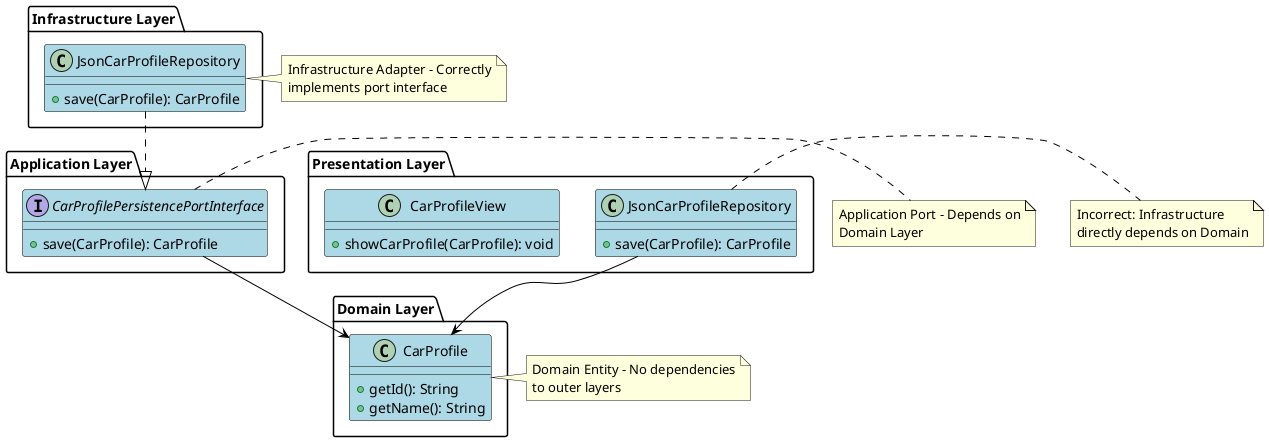 @startuml ULRICA Dependency Rule Examples

' Styling
skinparam backgroundColor white
skinparam class {
    BackgroundColor LightBlue
    ArrowColor Black
    BorderColor Black
}

' Correct Implementation
package "Domain Layer" {
    class CarProfile {
        + getId(): String
        + getName(): String
    }
}

package "Application Layer" {
    interface "CarProfilePersistencePortInterface" {
        + save(CarProfile): CarProfile
    }
}

package "Infrastructure Layer" {
    class "JsonCarProfileRepository" {
        + save(CarProfile): CarProfile
    }
}

' Incorrect Implementation
package "Presentation Layer" {
    class "CarProfileView" {
        + showCarProfile(CarProfile): void
    }
    class "JsonCarProfileRepository" as BadRepository {
        + save(CarProfile): CarProfile
    }
}

' Correct Dependencies
JsonCarProfileRepository ..|> CarProfilePersistencePortInterface
CarProfilePersistencePortInterface --> CarProfile

' Incorrect Dependencies
BadRepository --> CarProfile

note right of CarProfile
  Domain Entity - No dependencies
  to outer layers
end note

note right of CarProfilePersistencePortInterface
  Application Port - Depends on
  Domain Layer
end note

note right of JsonCarProfileRepository
  Infrastructure Adapter - Correctly
  implements port interface
end note

note right of BadRepository
  Incorrect: Infrastructure
  directly depends on Domain
end note

@enduml 